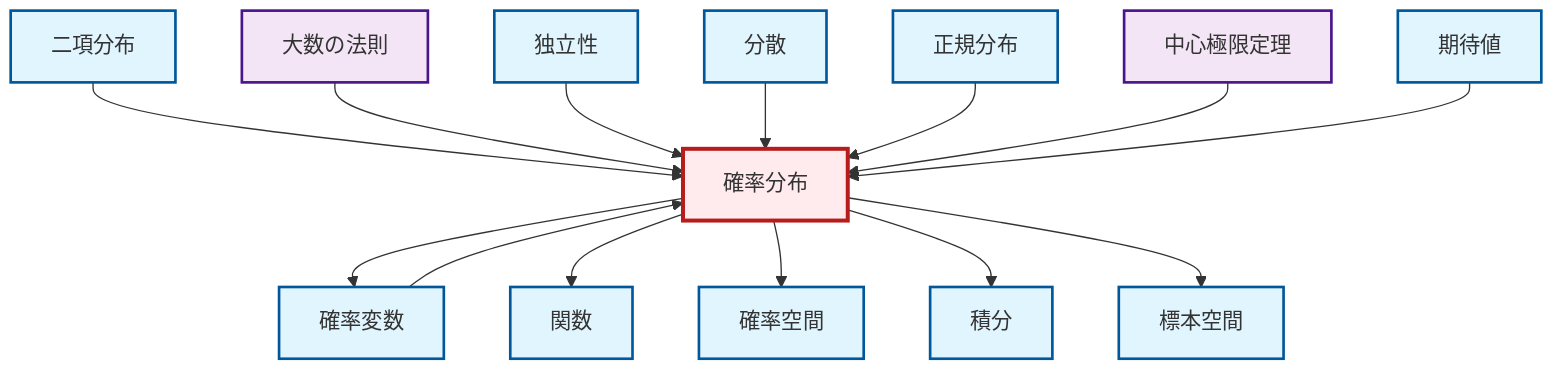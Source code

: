 graph TD
    classDef definition fill:#e1f5fe,stroke:#01579b,stroke-width:2px
    classDef theorem fill:#f3e5f5,stroke:#4a148c,stroke-width:2px
    classDef axiom fill:#fff3e0,stroke:#e65100,stroke-width:2px
    classDef example fill:#e8f5e9,stroke:#1b5e20,stroke-width:2px
    classDef current fill:#ffebee,stroke:#b71c1c,stroke-width:3px
    def-probability-space["確率空間"]:::definition
    def-binomial-distribution["二項分布"]:::definition
    thm-central-limit["中心極限定理"]:::theorem
    def-variance["分散"]:::definition
    def-sample-space["標本空間"]:::definition
    def-integral["積分"]:::definition
    def-normal-distribution["正規分布"]:::definition
    def-random-variable["確率変数"]:::definition
    def-expectation["期待値"]:::definition
    def-function["関数"]:::definition
    def-independence["独立性"]:::definition
    def-probability-distribution["確率分布"]:::definition
    thm-law-of-large-numbers["大数の法則"]:::theorem
    def-binomial-distribution --> def-probability-distribution
    def-probability-distribution --> def-random-variable
    thm-law-of-large-numbers --> def-probability-distribution
    def-independence --> def-probability-distribution
    def-variance --> def-probability-distribution
    def-normal-distribution --> def-probability-distribution
    def-probability-distribution --> def-function
    def-probability-distribution --> def-probability-space
    thm-central-limit --> def-probability-distribution
    def-probability-distribution --> def-integral
    def-expectation --> def-probability-distribution
    def-random-variable --> def-probability-distribution
    def-probability-distribution --> def-sample-space
    class def-probability-distribution current